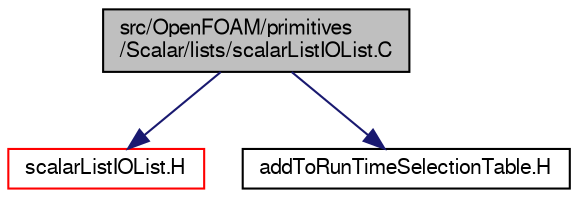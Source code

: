 digraph "src/OpenFOAM/primitives/Scalar/lists/scalarListIOList.C"
{
  bgcolor="transparent";
  edge [fontname="FreeSans",fontsize="10",labelfontname="FreeSans",labelfontsize="10"];
  node [fontname="FreeSans",fontsize="10",shape=record];
  Node0 [label="src/OpenFOAM/primitives\l/Scalar/lists/scalarListIOList.C",height=0.2,width=0.4,color="black", fillcolor="grey75", style="filled", fontcolor="black"];
  Node0 -> Node1 [color="midnightblue",fontsize="10",style="solid",fontname="FreeSans"];
  Node1 [label="scalarListIOList.H",height=0.2,width=0.4,color="red",URL="$a12527.html"];
  Node0 -> Node72 [color="midnightblue",fontsize="10",style="solid",fontname="FreeSans"];
  Node72 [label="addToRunTimeSelectionTable.H",height=0.2,width=0.4,color="black",URL="$a09263.html",tooltip="Macros for easy insertion into run-time selection tables. "];
}
